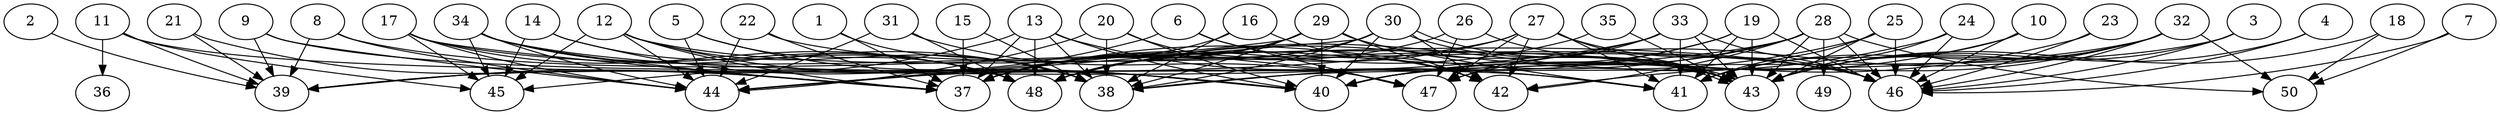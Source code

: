 // DAG automatically generated by daggen at Thu Oct  3 14:07:56 2019
// ./daggen --dot -n 50 --ccr 0.3 --fat 0.9 --regular 0.9 --density 0.5 --mindata 5242880 --maxdata 52428800 
digraph G {
  1 [size="108462080", alpha="0.02", expect_size="32538624"] 
  1 -> 37 [size ="32538624"]
  1 -> 38 [size ="32538624"]
  2 [size="86401707", alpha="0.20", expect_size="25920512"] 
  2 -> 39 [size ="25920512"]
  3 [size="83551573", alpha="0.11", expect_size="25065472"] 
  3 -> 40 [size ="25065472"]
  3 -> 43 [size ="25065472"]
  3 -> 46 [size ="25065472"]
  4 [size="153586347", alpha="0.15", expect_size="46075904"] 
  4 -> 43 [size ="46075904"]
  4 -> 46 [size ="46075904"]
  5 [size="131191467", alpha="0.01", expect_size="39357440"] 
  5 -> 40 [size ="39357440"]
  5 -> 44 [size ="39357440"]
  5 -> 48 [size ="39357440"]
  6 [size="65860267", alpha="0.06", expect_size="19758080"] 
  6 -> 42 [size ="19758080"]
  6 -> 45 [size ="19758080"]
  6 -> 47 [size ="19758080"]
  7 [size="104342187", alpha="0.19", expect_size="31302656"] 
  7 -> 46 [size ="31302656"]
  7 -> 50 [size ="31302656"]
  8 [size="38075733", alpha="0.15", expect_size="11422720"] 
  8 -> 39 [size ="11422720"]
  8 -> 44 [size ="11422720"]
  8 -> 46 [size ="11422720"]
  9 [size="90828800", alpha="0.07", expect_size="27248640"] 
  9 -> 39 [size ="27248640"]
  9 -> 40 [size ="27248640"]
  9 -> 44 [size ="27248640"]
  10 [size="149275307", alpha="0.04", expect_size="44782592"] 
  10 -> 40 [size ="44782592"]
  10 -> 41 [size ="44782592"]
  10 -> 46 [size ="44782592"]
  11 [size="144104107", alpha="0.08", expect_size="43231232"] 
  11 -> 36 [size ="43231232"]
  11 -> 37 [size ="43231232"]
  11 -> 39 [size ="43231232"]
  11 -> 45 [size ="43231232"]
  12 [size="159600640", alpha="0.18", expect_size="47880192"] 
  12 -> 37 [size ="47880192"]
  12 -> 38 [size ="47880192"]
  12 -> 40 [size ="47880192"]
  12 -> 44 [size ="47880192"]
  12 -> 45 [size ="47880192"]
  12 -> 46 [size ="47880192"]
  13 [size="157231787", alpha="0.19", expect_size="47169536"] 
  13 -> 37 [size ="47169536"]
  13 -> 38 [size ="47169536"]
  13 -> 39 [size ="47169536"]
  13 -> 40 [size ="47169536"]
  13 -> 41 [size ="47169536"]
  13 -> 48 [size ="47169536"]
  14 [size="89463467", alpha="0.05", expect_size="26839040"] 
  14 -> 40 [size ="26839040"]
  14 -> 45 [size ="26839040"]
  14 -> 48 [size ="26839040"]
  15 [size="47052800", alpha="0.01", expect_size="14115840"] 
  15 -> 37 [size ="14115840"]
  15 -> 38 [size ="14115840"]
  16 [size="57480533", alpha="0.05", expect_size="17244160"] 
  16 -> 37 [size ="17244160"]
  16 -> 38 [size ="17244160"]
  16 -> 42 [size ="17244160"]
  17 [size="101058560", alpha="0.03", expect_size="30317568"] 
  17 -> 37 [size ="30317568"]
  17 -> 43 [size ="30317568"]
  17 -> 44 [size ="30317568"]
  17 -> 45 [size ="30317568"]
  17 -> 48 [size ="30317568"]
  18 [size="97061547", alpha="0.06", expect_size="29118464"] 
  18 -> 43 [size ="29118464"]
  18 -> 50 [size ="29118464"]
  19 [size="54514347", alpha="0.15", expect_size="16354304"] 
  19 -> 38 [size ="16354304"]
  19 -> 40 [size ="16354304"]
  19 -> 41 [size ="16354304"]
  19 -> 43 [size ="16354304"]
  19 -> 46 [size ="16354304"]
  20 [size="107076267", alpha="0.08", expect_size="32122880"] 
  20 -> 38 [size ="32122880"]
  20 -> 40 [size ="32122880"]
  20 -> 44 [size ="32122880"]
  20 -> 47 [size ="32122880"]
  21 [size="141820587", alpha="0.12", expect_size="42546176"] 
  21 -> 37 [size ="42546176"]
  21 -> 39 [size ="42546176"]
  22 [size="44397227", alpha="0.05", expect_size="13319168"] 
  22 -> 37 [size ="13319168"]
  22 -> 44 [size ="13319168"]
  22 -> 46 [size ="13319168"]
  23 [size="27559253", alpha="0.07", expect_size="8267776"] 
  23 -> 40 [size ="8267776"]
  23 -> 46 [size ="8267776"]
  24 [size="174752427", alpha="0.05", expect_size="52425728"] 
  24 -> 43 [size ="52425728"]
  24 -> 46 [size ="52425728"]
  24 -> 48 [size ="52425728"]
  25 [size="57029973", alpha="0.18", expect_size="17108992"] 
  25 -> 41 [size ="17108992"]
  25 -> 43 [size ="17108992"]
  25 -> 46 [size ="17108992"]
  25 -> 48 [size ="17108992"]
  26 [size="63757653", alpha="0.18", expect_size="19127296"] 
  26 -> 37 [size ="19127296"]
  26 -> 43 [size ="19127296"]
  26 -> 47 [size ="19127296"]
  27 [size="101543253", alpha="0.08", expect_size="30462976"] 
  27 -> 37 [size ="30462976"]
  27 -> 39 [size ="30462976"]
  27 -> 41 [size ="30462976"]
  27 -> 42 [size ="30462976"]
  27 -> 43 [size ="30462976"]
  27 -> 46 [size ="30462976"]
  27 -> 47 [size ="30462976"]
  28 [size="127941973", alpha="0.01", expect_size="38382592"] 
  28 -> 37 [size ="38382592"]
  28 -> 40 [size ="38382592"]
  28 -> 42 [size ="38382592"]
  28 -> 43 [size ="38382592"]
  28 -> 44 [size ="38382592"]
  28 -> 46 [size ="38382592"]
  28 -> 49 [size ="38382592"]
  28 -> 50 [size ="38382592"]
  29 [size="173151573", alpha="0.03", expect_size="51945472"] 
  29 -> 37 [size ="51945472"]
  29 -> 38 [size ="51945472"]
  29 -> 40 [size ="51945472"]
  29 -> 41 [size ="51945472"]
  29 -> 42 [size ="51945472"]
  29 -> 43 [size ="51945472"]
  29 -> 44 [size ="51945472"]
  29 -> 48 [size ="51945472"]
  30 [size="137325227", alpha="0.02", expect_size="41197568"] 
  30 -> 37 [size ="41197568"]
  30 -> 38 [size ="41197568"]
  30 -> 40 [size ="41197568"]
  30 -> 42 [size ="41197568"]
  30 -> 43 [size ="41197568"]
  30 -> 43 [size ="41197568"]
  30 -> 44 [size ="41197568"]
  30 -> 48 [size ="41197568"]
  31 [size="43649707", alpha="0.18", expect_size="13094912"] 
  31 -> 44 [size ="13094912"]
  31 -> 47 [size ="13094912"]
  31 -> 48 [size ="13094912"]
  32 [size="140407467", alpha="0.11", expect_size="42122240"] 
  32 -> 38 [size ="42122240"]
  32 -> 41 [size ="42122240"]
  32 -> 42 [size ="42122240"]
  32 -> 43 [size ="42122240"]
  32 -> 46 [size ="42122240"]
  32 -> 47 [size ="42122240"]
  32 -> 50 [size ="42122240"]
  33 [size="24664747", alpha="0.02", expect_size="7399424"] 
  33 -> 39 [size ="7399424"]
  33 -> 41 [size ="7399424"]
  33 -> 43 [size ="7399424"]
  33 -> 46 [size ="7399424"]
  33 -> 47 [size ="7399424"]
  33 -> 48 [size ="7399424"]
  34 [size="77066240", alpha="0.02", expect_size="23119872"] 
  34 -> 37 [size ="23119872"]
  34 -> 38 [size ="23119872"]
  34 -> 41 [size ="23119872"]
  34 -> 44 [size ="23119872"]
  34 -> 45 [size ="23119872"]
  34 -> 48 [size ="23119872"]
  35 [size="119152640", alpha="0.06", expect_size="35745792"] 
  35 -> 37 [size ="35745792"]
  35 -> 43 [size ="35745792"]
  36 [size="107352747", alpha="0.15", expect_size="32205824"] 
  37 [size="90053973", alpha="0.15", expect_size="27016192"] 
  38 [size="154125653", alpha="0.04", expect_size="46237696"] 
  39 [size="162880853", alpha="0.19", expect_size="48864256"] 
  40 [size="32389120", alpha="0.05", expect_size="9716736"] 
  41 [size="51739307", alpha="0.06", expect_size="15521792"] 
  42 [size="32986453", alpha="0.11", expect_size="9895936"] 
  43 [size="118254933", alpha="0.18", expect_size="35476480"] 
  44 [size="132737707", alpha="0.04", expect_size="39821312"] 
  45 [size="148415147", alpha="0.15", expect_size="44524544"] 
  46 [size="37580800", alpha="0.13", expect_size="11274240"] 
  47 [size="154818560", alpha="0.01", expect_size="46445568"] 
  48 [size="111848107", alpha="0.03", expect_size="33554432"] 
  49 [size="145544533", alpha="0.05", expect_size="43663360"] 
  50 [size="135659520", alpha="0.02", expect_size="40697856"] 
}

